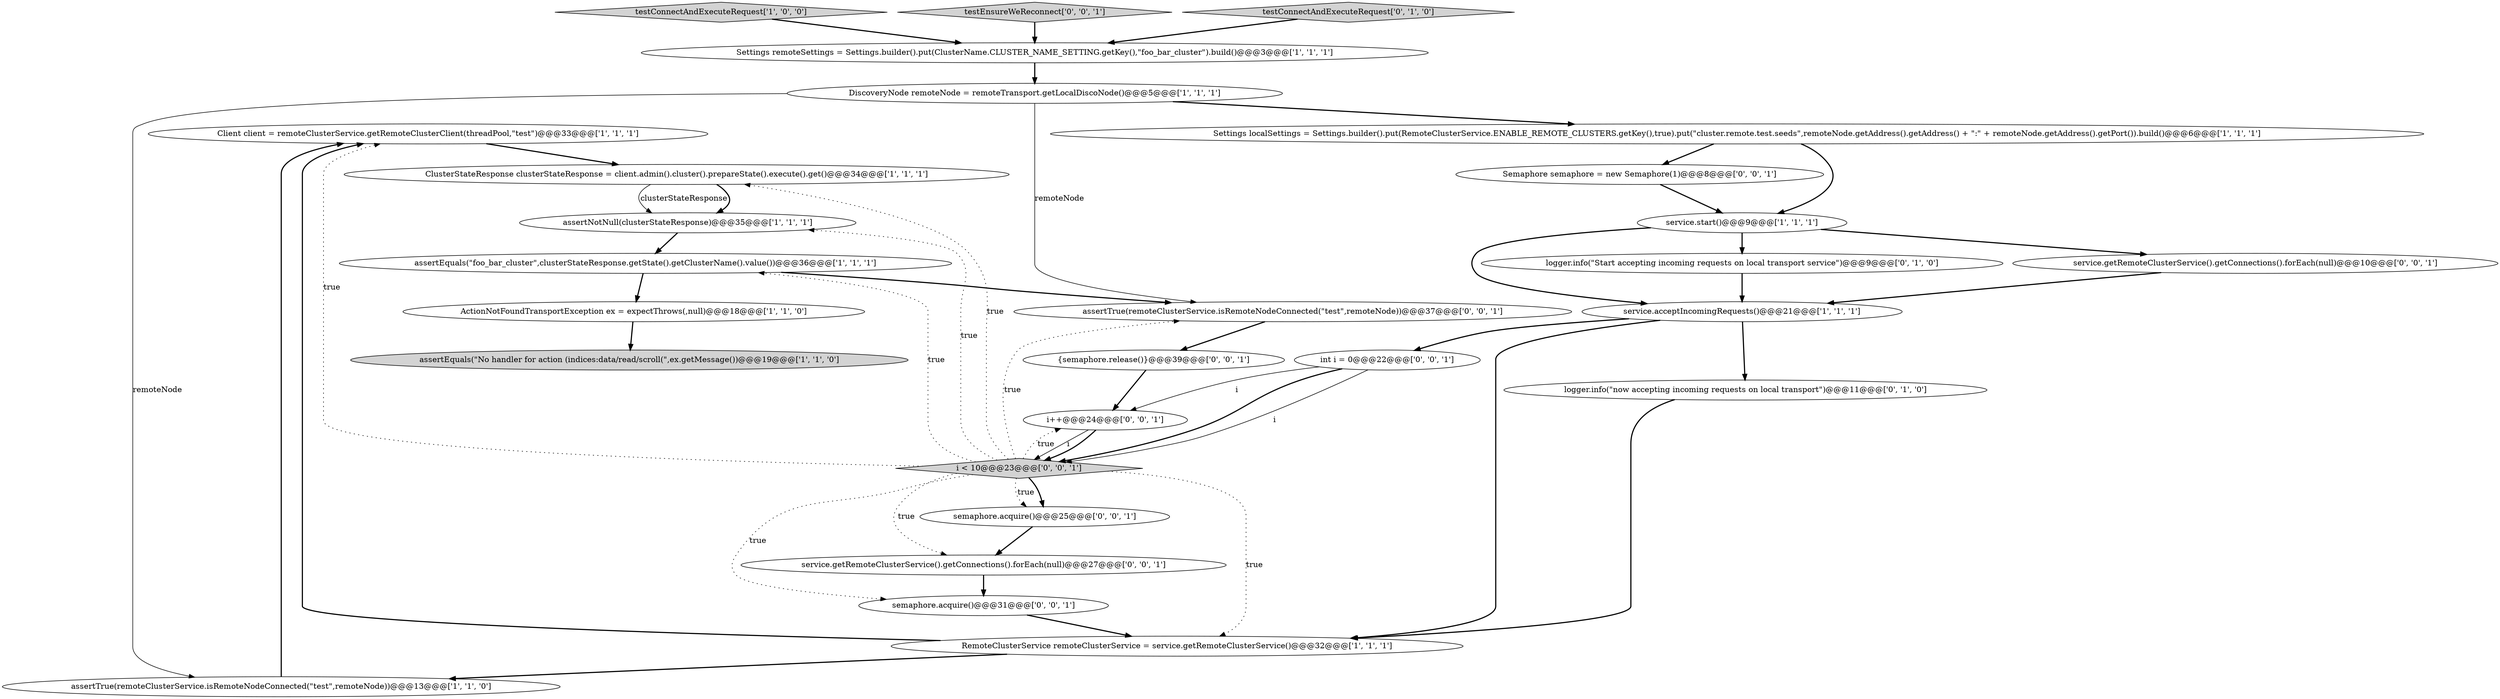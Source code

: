 digraph {
12 [style = filled, label = "Client client = remoteClusterService.getRemoteClusterClient(threadPool,\"test\")@@@33@@@['1', '1', '1']", fillcolor = white, shape = ellipse image = "AAA0AAABBB1BBB"];
10 [style = filled, label = "Settings localSettings = Settings.builder().put(RemoteClusterService.ENABLE_REMOTE_CLUSTERS.getKey(),true).put(\"cluster.remote.test.seeds\",remoteNode.getAddress().getAddress() + \":\" + remoteNode.getAddress().getPort()).build()@@@6@@@['1', '1', '1']", fillcolor = white, shape = ellipse image = "AAA0AAABBB1BBB"];
8 [style = filled, label = "testConnectAndExecuteRequest['1', '0', '0']", fillcolor = lightgray, shape = diamond image = "AAA0AAABBB1BBB"];
17 [style = filled, label = "semaphore.acquire()@@@25@@@['0', '0', '1']", fillcolor = white, shape = ellipse image = "AAA0AAABBB3BBB"];
13 [style = filled, label = "assertNotNull(clusterStateResponse)@@@35@@@['1', '1', '1']", fillcolor = white, shape = ellipse image = "AAA0AAABBB1BBB"];
26 [style = filled, label = "{semaphore.release()}@@@39@@@['0', '0', '1']", fillcolor = white, shape = ellipse image = "AAA0AAABBB3BBB"];
7 [style = filled, label = "service.start()@@@9@@@['1', '1', '1']", fillcolor = white, shape = ellipse image = "AAA0AAABBB1BBB"];
22 [style = filled, label = "i++@@@24@@@['0', '0', '1']", fillcolor = white, shape = ellipse image = "AAA0AAABBB3BBB"];
23 [style = filled, label = "testEnsureWeReconnect['0', '0', '1']", fillcolor = lightgray, shape = diamond image = "AAA0AAABBB3BBB"];
11 [style = filled, label = "DiscoveryNode remoteNode = remoteTransport.getLocalDiscoNode()@@@5@@@['1', '1', '1']", fillcolor = white, shape = ellipse image = "AAA0AAABBB1BBB"];
24 [style = filled, label = "Semaphore semaphore = new Semaphore(1)@@@8@@@['0', '0', '1']", fillcolor = white, shape = ellipse image = "AAA0AAABBB3BBB"];
4 [style = filled, label = "assertEquals(\"No handler for action (indices:data/read/scroll(\",ex.getMessage())@@@19@@@['1', '1', '0']", fillcolor = lightgray, shape = ellipse image = "AAA0AAABBB1BBB"];
2 [style = filled, label = "assertTrue(remoteClusterService.isRemoteNodeConnected(\"test\",remoteNode))@@@13@@@['1', '1', '0']", fillcolor = white, shape = ellipse image = "AAA0AAABBB1BBB"];
9 [style = filled, label = "Settings remoteSettings = Settings.builder().put(ClusterName.CLUSTER_NAME_SETTING.getKey(),\"foo_bar_cluster\").build()@@@3@@@['1', '1', '1']", fillcolor = white, shape = ellipse image = "AAA0AAABBB1BBB"];
16 [style = filled, label = "logger.info(\"now accepting incoming requests on local transport\")@@@11@@@['0', '1', '0']", fillcolor = white, shape = ellipse image = "AAA1AAABBB2BBB"];
15 [style = filled, label = "logger.info(\"Start accepting incoming requests on local transport service\")@@@9@@@['0', '1', '0']", fillcolor = white, shape = ellipse image = "AAA1AAABBB2BBB"];
25 [style = filled, label = "service.getRemoteClusterService().getConnections().forEach(null)@@@27@@@['0', '0', '1']", fillcolor = white, shape = ellipse image = "AAA0AAABBB3BBB"];
3 [style = filled, label = "RemoteClusterService remoteClusterService = service.getRemoteClusterService()@@@32@@@['1', '1', '1']", fillcolor = white, shape = ellipse image = "AAA0AAABBB1BBB"];
1 [style = filled, label = "ClusterStateResponse clusterStateResponse = client.admin().cluster().prepareState().execute().get()@@@34@@@['1', '1', '1']", fillcolor = white, shape = ellipse image = "AAA0AAABBB1BBB"];
14 [style = filled, label = "testConnectAndExecuteRequest['0', '1', '0']", fillcolor = lightgray, shape = diamond image = "AAA0AAABBB2BBB"];
27 [style = filled, label = "assertTrue(remoteClusterService.isRemoteNodeConnected(\"test\",remoteNode))@@@37@@@['0', '0', '1']", fillcolor = white, shape = ellipse image = "AAA0AAABBB3BBB"];
5 [style = filled, label = "assertEquals(\"foo_bar_cluster\",clusterStateResponse.getState().getClusterName().value())@@@36@@@['1', '1', '1']", fillcolor = white, shape = ellipse image = "AAA0AAABBB1BBB"];
20 [style = filled, label = "service.getRemoteClusterService().getConnections().forEach(null)@@@10@@@['0', '0', '1']", fillcolor = white, shape = ellipse image = "AAA0AAABBB3BBB"];
19 [style = filled, label = "i < 10@@@23@@@['0', '0', '1']", fillcolor = lightgray, shape = diamond image = "AAA0AAABBB3BBB"];
6 [style = filled, label = "service.acceptIncomingRequests()@@@21@@@['1', '1', '1']", fillcolor = white, shape = ellipse image = "AAA0AAABBB1BBB"];
0 [style = filled, label = "ActionNotFoundTransportException ex = expectThrows(,null)@@@18@@@['1', '1', '0']", fillcolor = white, shape = ellipse image = "AAA0AAABBB1BBB"];
18 [style = filled, label = "semaphore.acquire()@@@31@@@['0', '0', '1']", fillcolor = white, shape = ellipse image = "AAA0AAABBB3BBB"];
21 [style = filled, label = "int i = 0@@@22@@@['0', '0', '1']", fillcolor = white, shape = ellipse image = "AAA0AAABBB3BBB"];
18->3 [style = bold, label=""];
22->19 [style = solid, label="i"];
26->22 [style = bold, label=""];
22->19 [style = bold, label=""];
23->9 [style = bold, label=""];
11->2 [style = solid, label="remoteNode"];
0->4 [style = bold, label=""];
9->11 [style = bold, label=""];
8->9 [style = bold, label=""];
10->24 [style = bold, label=""];
20->6 [style = bold, label=""];
24->7 [style = bold, label=""];
19->13 [style = dotted, label="true"];
3->2 [style = bold, label=""];
7->6 [style = bold, label=""];
12->1 [style = bold, label=""];
19->5 [style = dotted, label="true"];
14->9 [style = bold, label=""];
11->27 [style = solid, label="remoteNode"];
7->20 [style = bold, label=""];
25->18 [style = bold, label=""];
15->6 [style = bold, label=""];
6->16 [style = bold, label=""];
6->21 [style = bold, label=""];
10->7 [style = bold, label=""];
5->0 [style = bold, label=""];
21->19 [style = bold, label=""];
11->10 [style = bold, label=""];
3->12 [style = bold, label=""];
19->12 [style = dotted, label="true"];
16->3 [style = bold, label=""];
19->22 [style = dotted, label="true"];
19->17 [style = bold, label=""];
6->3 [style = bold, label=""];
5->27 [style = bold, label=""];
27->26 [style = bold, label=""];
19->1 [style = dotted, label="true"];
19->25 [style = dotted, label="true"];
1->13 [style = solid, label="clusterStateResponse"];
21->22 [style = solid, label="i"];
7->15 [style = bold, label=""];
19->17 [style = dotted, label="true"];
21->19 [style = solid, label="i"];
19->27 [style = dotted, label="true"];
19->3 [style = dotted, label="true"];
13->5 [style = bold, label=""];
2->12 [style = bold, label=""];
17->25 [style = bold, label=""];
1->13 [style = bold, label=""];
19->18 [style = dotted, label="true"];
}
